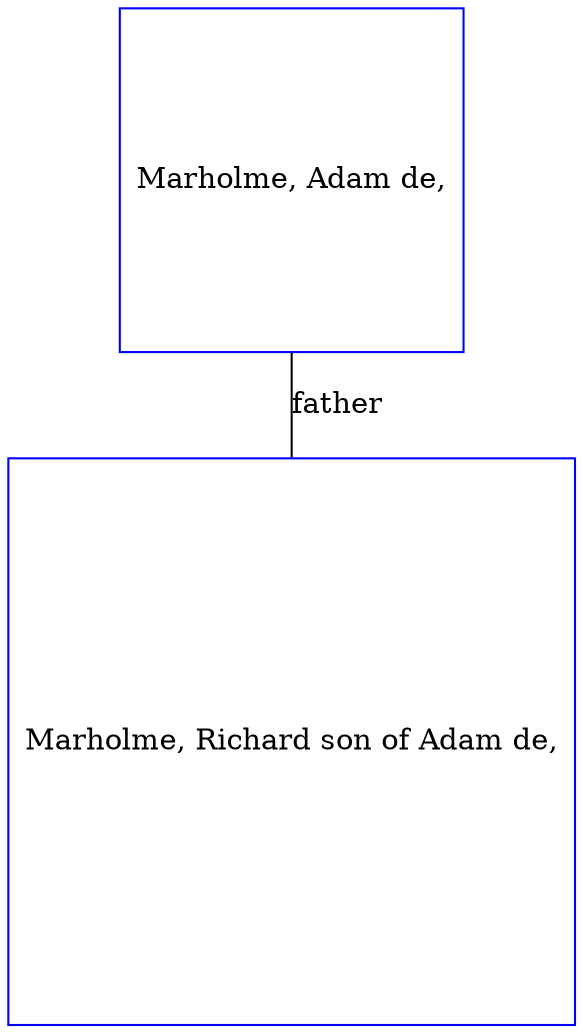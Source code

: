 digraph D {
    edge [dir=none];    node [shape=box];    "006835"   [label="Marholme, Adam de,", shape=box, regular=1, color="blue"] ;
"006834"   [label="Marholme, Richard son of Adam de,", shape=box, regular=1, color="blue"] ;
006835->006834 [label="father",arrowsize=0.0]; 
}